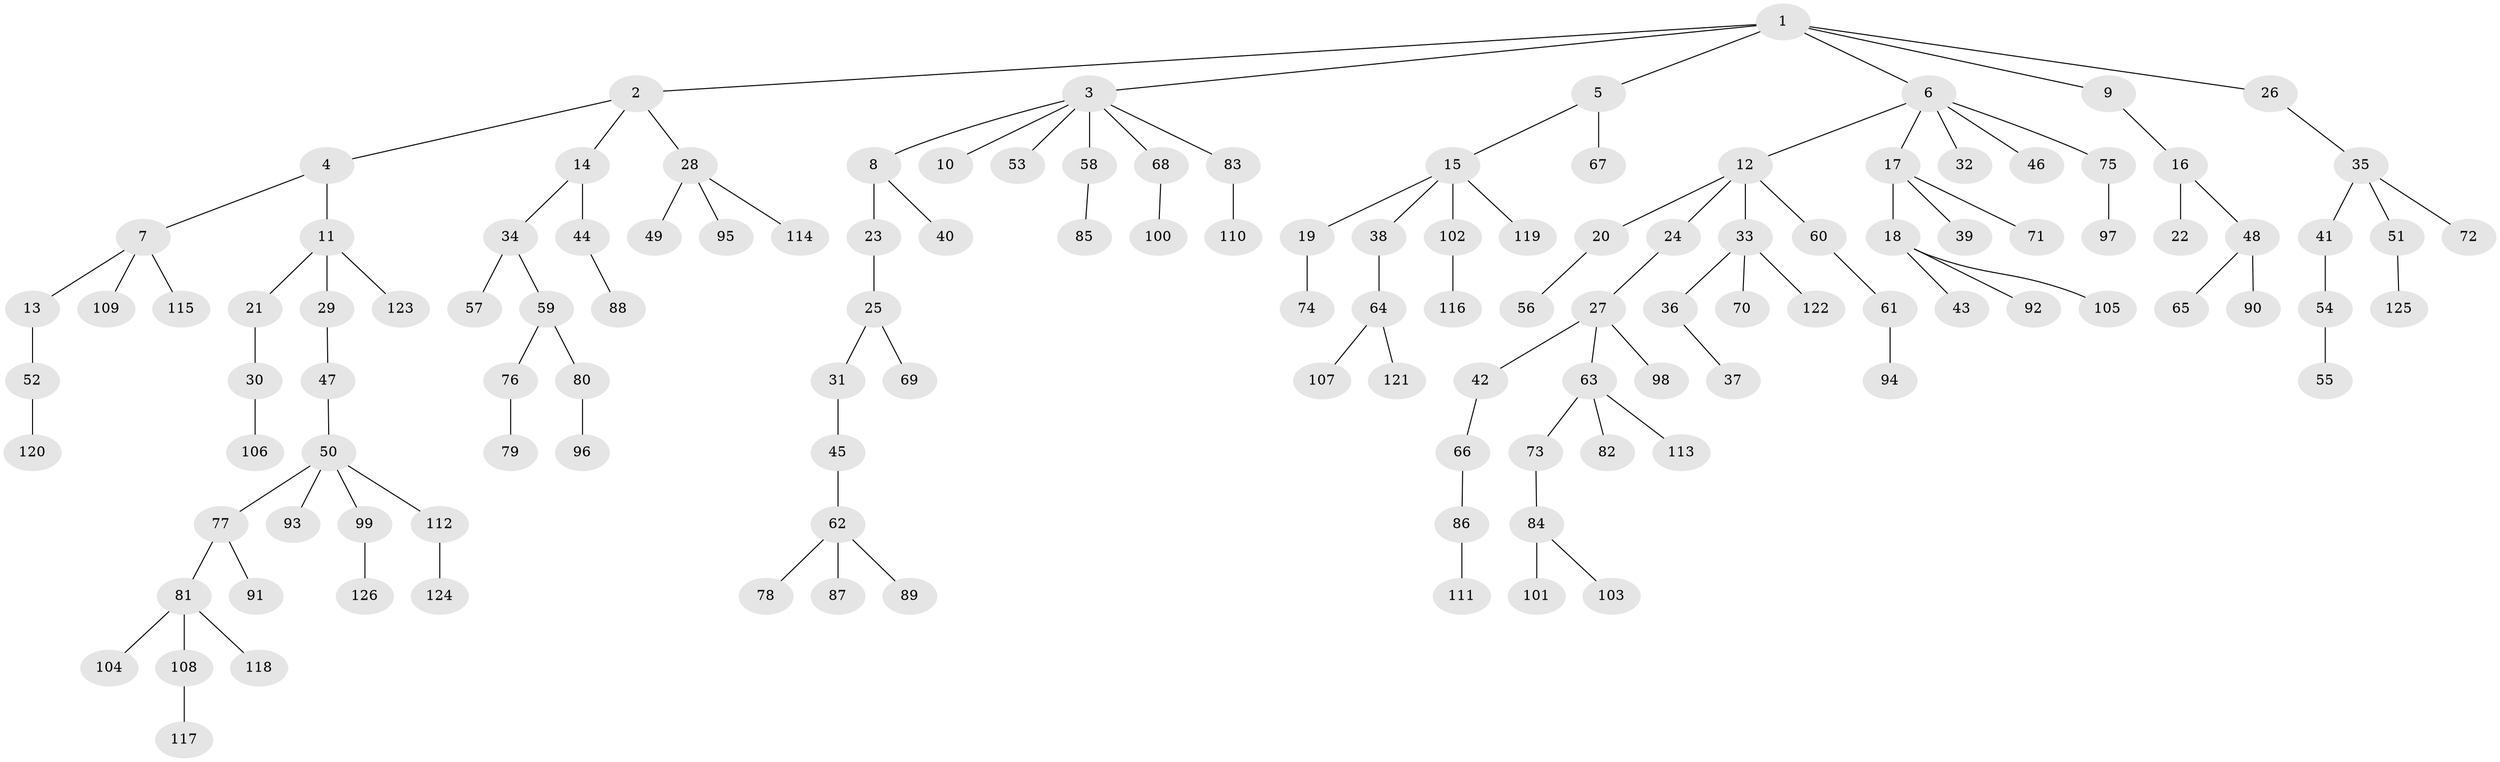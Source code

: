 // Generated by graph-tools (version 1.1) at 2025/02/03/09/25 03:02:22]
// undirected, 126 vertices, 125 edges
graph export_dot {
graph [start="1"]
  node [color=gray90,style=filled];
  1;
  2;
  3;
  4;
  5;
  6;
  7;
  8;
  9;
  10;
  11;
  12;
  13;
  14;
  15;
  16;
  17;
  18;
  19;
  20;
  21;
  22;
  23;
  24;
  25;
  26;
  27;
  28;
  29;
  30;
  31;
  32;
  33;
  34;
  35;
  36;
  37;
  38;
  39;
  40;
  41;
  42;
  43;
  44;
  45;
  46;
  47;
  48;
  49;
  50;
  51;
  52;
  53;
  54;
  55;
  56;
  57;
  58;
  59;
  60;
  61;
  62;
  63;
  64;
  65;
  66;
  67;
  68;
  69;
  70;
  71;
  72;
  73;
  74;
  75;
  76;
  77;
  78;
  79;
  80;
  81;
  82;
  83;
  84;
  85;
  86;
  87;
  88;
  89;
  90;
  91;
  92;
  93;
  94;
  95;
  96;
  97;
  98;
  99;
  100;
  101;
  102;
  103;
  104;
  105;
  106;
  107;
  108;
  109;
  110;
  111;
  112;
  113;
  114;
  115;
  116;
  117;
  118;
  119;
  120;
  121;
  122;
  123;
  124;
  125;
  126;
  1 -- 2;
  1 -- 3;
  1 -- 5;
  1 -- 6;
  1 -- 9;
  1 -- 26;
  2 -- 4;
  2 -- 14;
  2 -- 28;
  3 -- 8;
  3 -- 10;
  3 -- 53;
  3 -- 58;
  3 -- 68;
  3 -- 83;
  4 -- 7;
  4 -- 11;
  5 -- 15;
  5 -- 67;
  6 -- 12;
  6 -- 17;
  6 -- 32;
  6 -- 46;
  6 -- 75;
  7 -- 13;
  7 -- 109;
  7 -- 115;
  8 -- 23;
  8 -- 40;
  9 -- 16;
  11 -- 21;
  11 -- 29;
  11 -- 123;
  12 -- 20;
  12 -- 24;
  12 -- 33;
  12 -- 60;
  13 -- 52;
  14 -- 34;
  14 -- 44;
  15 -- 19;
  15 -- 38;
  15 -- 102;
  15 -- 119;
  16 -- 22;
  16 -- 48;
  17 -- 18;
  17 -- 39;
  17 -- 71;
  18 -- 43;
  18 -- 92;
  18 -- 105;
  19 -- 74;
  20 -- 56;
  21 -- 30;
  23 -- 25;
  24 -- 27;
  25 -- 31;
  25 -- 69;
  26 -- 35;
  27 -- 42;
  27 -- 63;
  27 -- 98;
  28 -- 49;
  28 -- 95;
  28 -- 114;
  29 -- 47;
  30 -- 106;
  31 -- 45;
  33 -- 36;
  33 -- 70;
  33 -- 122;
  34 -- 57;
  34 -- 59;
  35 -- 41;
  35 -- 51;
  35 -- 72;
  36 -- 37;
  38 -- 64;
  41 -- 54;
  42 -- 66;
  44 -- 88;
  45 -- 62;
  47 -- 50;
  48 -- 65;
  48 -- 90;
  50 -- 77;
  50 -- 93;
  50 -- 99;
  50 -- 112;
  51 -- 125;
  52 -- 120;
  54 -- 55;
  58 -- 85;
  59 -- 76;
  59 -- 80;
  60 -- 61;
  61 -- 94;
  62 -- 78;
  62 -- 87;
  62 -- 89;
  63 -- 73;
  63 -- 82;
  63 -- 113;
  64 -- 107;
  64 -- 121;
  66 -- 86;
  68 -- 100;
  73 -- 84;
  75 -- 97;
  76 -- 79;
  77 -- 81;
  77 -- 91;
  80 -- 96;
  81 -- 104;
  81 -- 108;
  81 -- 118;
  83 -- 110;
  84 -- 101;
  84 -- 103;
  86 -- 111;
  99 -- 126;
  102 -- 116;
  108 -- 117;
  112 -- 124;
}
